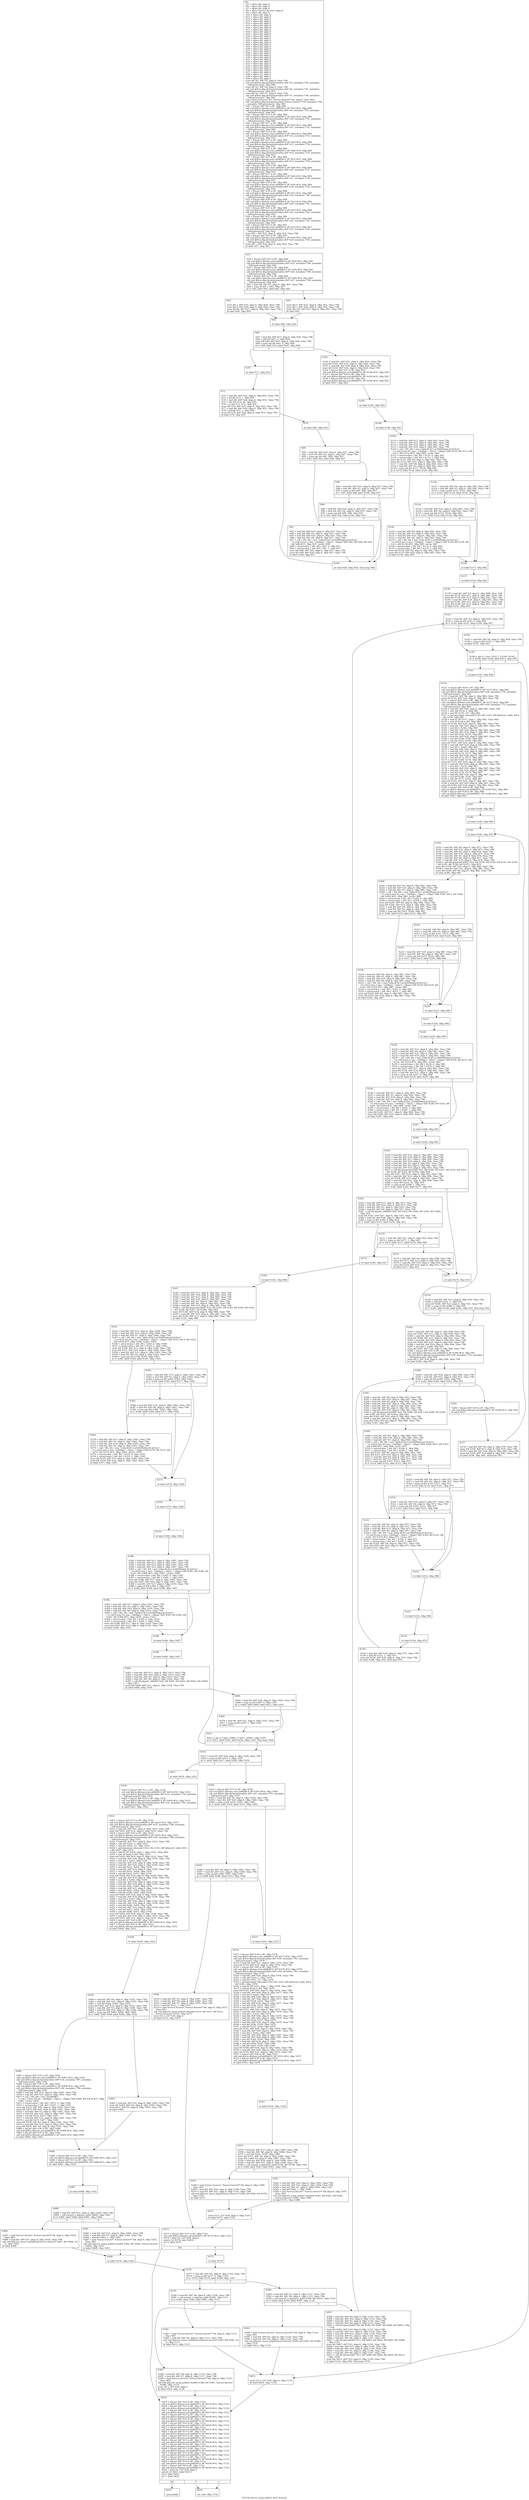 digraph "CFG for 'factor_using_pollard_rho2' function" {
	label="CFG for 'factor_using_pollard_rho2' function";

	Node0x170d7a0 [shape=record,label="{%4:\l  %5 = alloca i64, align 8\l  %6 = alloca i64, align 8\l  %7 = alloca i64, align 8\l  %8 = alloca %struct.factors*, align 8\l  %9 = alloca i64, align 8\l  %10 = alloca i64, align 8\l  %11 = alloca i64, align 8\l  %12 = alloca i64, align 8\l  %13 = alloca i64, align 8\l  %14 = alloca i64, align 8\l  %15 = alloca i64, align 8\l  %16 = alloca i64, align 8\l  %17 = alloca i64, align 8\l  %18 = alloca i64, align 8\l  %19 = alloca i64, align 8\l  %20 = alloca i64, align 8\l  %21 = alloca i64, align 8\l  %22 = alloca i64, align 8\l  %23 = alloca i64, align 8\l  %24 = alloca i64, align 8\l  %25 = alloca i64, align 8\l  %26 = alloca i64, align 8\l  %27 = alloca i64, align 8\l  %28 = alloca i64, align 8\l  %29 = alloca i64, align 8\l  %30 = alloca i64, align 8\l  %31 = alloca i64, align 8\l  %32 = alloca i64, align 8\l  %33 = alloca i64, align 8\l  %34 = alloca i64, align 8\l  %35 = alloca i64, align 8\l  %36 = alloca i64, align 8\l  %37 = alloca i64, align 8\l  %38 = alloca i32, align 4\l  %39 = alloca i64, align 8\l  %40 = alloca i64, align 8\l  store i64 %0, i64* %5, align 8, !tbaa !796\l  call void @llvm.dbg.declare(metadata i64* %5, metadata !746, metadata\l... !DIExpression()), !dbg !800\l  store i64 %1, i64* %6, align 8, !tbaa !796\l  call void @llvm.dbg.declare(metadata i64* %6, metadata !747, metadata\l... !DIExpression()), !dbg !801\l  store i64 %2, i64* %7, align 8, !tbaa !796\l  call void @llvm.dbg.declare(metadata i64* %7, metadata !748, metadata\l... !DIExpression()), !dbg !802\l  store %struct.factors* %3, %struct.factors** %8, align 8, !tbaa !803\l  call void @llvm.dbg.declare(metadata %struct.factors** %8, metadata !749,\l... metadata !DIExpression()), !dbg !805\l  %41 = bitcast i64* %9 to i8*, !dbg !806\l  call void @llvm.lifetime.start.p0i8(i64 8, i8* %41) #14, !dbg !806\l  call void @llvm.dbg.declare(metadata i64* %9, metadata !750, metadata\l... !DIExpression()), !dbg !807\l  %42 = bitcast i64* %10 to i8*, !dbg !806\l  call void @llvm.lifetime.start.p0i8(i64 8, i8* %42) #14, !dbg !806\l  call void @llvm.dbg.declare(metadata i64* %10, metadata !751, metadata\l... !DIExpression()), !dbg !808\l  %43 = bitcast i64* %11 to i8*, !dbg !806\l  call void @llvm.lifetime.start.p0i8(i64 8, i8* %43) #14, !dbg !806\l  call void @llvm.dbg.declare(metadata i64* %11, metadata !752, metadata\l... !DIExpression()), !dbg !809\l  %44 = bitcast i64* %12 to i8*, !dbg !806\l  call void @llvm.lifetime.start.p0i8(i64 8, i8* %44) #14, !dbg !806\l  call void @llvm.dbg.declare(metadata i64* %12, metadata !753, metadata\l... !DIExpression()), !dbg !810\l  %45 = bitcast i64* %13 to i8*, !dbg !806\l  call void @llvm.lifetime.start.p0i8(i64 8, i8* %45) #14, !dbg !806\l  call void @llvm.dbg.declare(metadata i64* %13, metadata !754, metadata\l... !DIExpression()), !dbg !811\l  %46 = bitcast i64* %14 to i8*, !dbg !806\l  call void @llvm.lifetime.start.p0i8(i64 8, i8* %46) #14, !dbg !806\l  call void @llvm.dbg.declare(metadata i64* %14, metadata !755, metadata\l... !DIExpression()), !dbg !812\l  %47 = bitcast i64* %15 to i8*, !dbg !806\l  call void @llvm.lifetime.start.p0i8(i64 8, i8* %47) #14, !dbg !806\l  call void @llvm.dbg.declare(metadata i64* %15, metadata !756, metadata\l... !DIExpression()), !dbg !813\l  %48 = bitcast i64* %16 to i8*, !dbg !806\l  call void @llvm.lifetime.start.p0i8(i64 8, i8* %48) #14, !dbg !806\l  call void @llvm.dbg.declare(metadata i64* %16, metadata !757, metadata\l... !DIExpression()), !dbg !814\l  %49 = bitcast i64* %17 to i8*, !dbg !806\l  call void @llvm.lifetime.start.p0i8(i64 8, i8* %49) #14, !dbg !806\l  call void @llvm.dbg.declare(metadata i64* %17, metadata !758, metadata\l... !DIExpression()), !dbg !815\l  %50 = bitcast i64* %18 to i8*, !dbg !806\l  call void @llvm.lifetime.start.p0i8(i64 8, i8* %50) #14, !dbg !806\l  call void @llvm.dbg.declare(metadata i64* %18, metadata !759, metadata\l... !DIExpression()), !dbg !816\l  %51 = bitcast i64* %19 to i8*, !dbg !806\l  call void @llvm.lifetime.start.p0i8(i64 8, i8* %51) #14, !dbg !806\l  call void @llvm.dbg.declare(metadata i64* %19, metadata !760, metadata\l... !DIExpression()), !dbg !817\l  %52 = bitcast i64* %20 to i8*, !dbg !806\l  call void @llvm.lifetime.start.p0i8(i64 8, i8* %52) #14, !dbg !806\l  call void @llvm.dbg.declare(metadata i64* %20, metadata !761, metadata\l... !DIExpression()), !dbg !818\l  %53 = bitcast i64* %21 to i8*, !dbg !806\l  call void @llvm.lifetime.start.p0i8(i64 8, i8* %53) #14, !dbg !806\l  call void @llvm.dbg.declare(metadata i64* %21, metadata !762, metadata\l... !DIExpression()), !dbg !819\l  %54 = bitcast i64* %22 to i8*, !dbg !806\l  call void @llvm.lifetime.start.p0i8(i64 8, i8* %54) #14, !dbg !806\l  call void @llvm.dbg.declare(metadata i64* %22, metadata !763, metadata\l... !DIExpression()), !dbg !820\l  %55 = bitcast i64* %23 to i8*, !dbg !821\l  call void @llvm.lifetime.start.p0i8(i64 8, i8* %55) #14, !dbg !821\l  call void @llvm.dbg.declare(metadata i64* %23, metadata !764, metadata\l... !DIExpression()), !dbg !822\l  store i64 1, i64* %23, align 8, !dbg !822, !tbaa !796\l  %56 = bitcast i64* %24 to i8*, !dbg !823\l  call void @llvm.lifetime.start.p0i8(i64 8, i8* %56) #14, !dbg !823\l  call void @llvm.dbg.declare(metadata i64* %24, metadata !765, metadata\l... !DIExpression()), !dbg !824\l  store i64 1, i64* %24, align 8, !dbg !824, !tbaa !796\l  br label %57, !dbg !825\l}"];
	Node0x170d7a0 -> Node0x16d6500;
	Node0x16d6500 [shape=record,label="{%57:\l\l  %58 = bitcast i64* %25 to i8*, !dbg !826\l  call void @llvm.lifetime.start.p0i8(i64 8, i8* %58) #14, !dbg !826\l  call void @llvm.dbg.declare(metadata i64* %25, metadata !766, metadata\l... !DIExpression()), !dbg !826\l  %59 = bitcast i64* %26 to i8*, !dbg !826\l  call void @llvm.lifetime.start.p0i8(i64 8, i8* %59) #14, !dbg !826\l  call void @llvm.dbg.declare(metadata i64* %26, metadata !768, metadata\l... !DIExpression()), !dbg !826\l  %60 = bitcast i64* %27 to i8*, !dbg !826\l  call void @llvm.lifetime.start.p0i8(i64 8, i8* %60) #14, !dbg !826\l  call void @llvm.dbg.declare(metadata i64* %27, metadata !769, metadata\l... !DIExpression()), !dbg !826\l  %61 = load i64, i64* %5, align 8, !dbg !827, !tbaa !796\l  %62 = icmp ult i64 1, %61, !dbg !827\l  br i1 %62, label %63, label %64, !dbg !826\l|{<s0>T|<s1>F}}"];
	Node0x16d6500:s0 -> Node0x16d6550;
	Node0x16d6500:s1 -> Node0x16d65a0;
	Node0x16d6550 [shape=record,label="{%63:\l\l  store i64 1, i64* %25, align 8, !dbg !829, !tbaa !796\l  store i64 0, i64* %26, align 8, !dbg !829, !tbaa !796\l  store i64 64, i64* %27, align 8, !dbg !829, !tbaa !796\l  br label %65, !dbg !829\l}"];
	Node0x16d6550 -> Node0x16d65f0;
	Node0x16d65a0 [shape=record,label="{%64:\l\l  store i64 0, i64* %25, align 8, !dbg !831, !tbaa !796\l  store i64 1, i64* %26, align 8, !dbg !831, !tbaa !796\l  store i64 128, i64* %27, align 8, !dbg !831, !tbaa !796\l  br label %65\l}"];
	Node0x16d65a0 -> Node0x16d65f0;
	Node0x16d65f0 [shape=record,label="{%65:\l\l  br label %66, !dbg !826\l}"];
	Node0x16d65f0 -> Node0x16d6640;
	Node0x16d6640 [shape=record,label="{%66:\l\l  %67 = load i64, i64* %27, align 8, !dbg !826, !tbaa !796\l  %68 = add i64 %67, -1, !dbg !826\l  store i64 %68, i64* %27, align 8, !dbg !826, !tbaa !796\l  %69 = icmp ugt i64 %67, 0, !dbg !826\l  br i1 %69, label %70, label %101, !dbg !826\l|{<s0>T|<s1>F}}"];
	Node0x16d6640:s0 -> Node0x16d6690;
	Node0x16d6640:s1 -> Node0x16d6910;
	Node0x16d6690 [shape=record,label="{%70:\l\l  br label %71, !dbg !833\l}"];
	Node0x16d6690 -> Node0x16d66e0;
	Node0x16d66e0 [shape=record,label="{%71:\l\l  %72 = load i64, i64* %25, align 8, !dbg !835, !tbaa !796\l  %73 = shl i64 %72, 1, !dbg !835\l  %74 = load i64, i64* %26, align 8, !dbg !835, !tbaa !796\l  %75 = lshr i64 %74, 63, !dbg !835\l  %76 = or i64 %73, %75, !dbg !835\l  store i64 %76, i64* %25, align 8, !dbg !835, !tbaa !796\l  %77 = load i64, i64* %26, align 8, !dbg !835, !tbaa !796\l  %78 = shl i64 %77, 1, !dbg !835\l  store i64 %78, i64* %26, align 8, !dbg !835, !tbaa !796\l  br label %79, !dbg !835\l}"];
	Node0x16d66e0 -> Node0x16d6730;
	Node0x16d6730 [shape=record,label="{%79:\l\l  br label %80, !dbg !835\l}"];
	Node0x16d6730 -> Node0x16d6780;
	Node0x16d6780 [shape=record,label="{%80:\l\l  %81 = load i64, i64* %25, align 8, !dbg !837, !tbaa !796\l  %82 = load i64, i64* %5, align 8, !dbg !837, !tbaa !796\l  %83 = icmp ugt i64 %81, %82, !dbg !837\l  br i1 %83, label %92, label %84, !dbg !837\l|{<s0>T|<s1>F}}"];
	Node0x16d6780:s0 -> Node0x16d6870;
	Node0x16d6780:s1 -> Node0x16d67d0;
	Node0x16d67d0 [shape=record,label="{%84:\l\l  %85 = load i64, i64* %25, align 8, !dbg !837, !tbaa !796\l  %86 = load i64, i64* %5, align 8, !dbg !837, !tbaa !796\l  %87 = icmp eq i64 %85, %86, !dbg !837\l  br i1 %87, label %88, label %100, !dbg !837\l|{<s0>T|<s1>F}}"];
	Node0x16d67d0:s0 -> Node0x16d6820;
	Node0x16d67d0:s1 -> Node0x16d68c0;
	Node0x16d6820 [shape=record,label="{%88:\l\l  %89 = load i64, i64* %26, align 8, !dbg !837, !tbaa !796\l  %90 = load i64, i64* %6, align 8, !dbg !837, !tbaa !796\l  %91 = icmp uge i64 %89, %90, !dbg !837\l  br i1 %91, label %92, label %100, !dbg !833\l|{<s0>T|<s1>F}}"];
	Node0x16d6820:s0 -> Node0x16d6870;
	Node0x16d6820:s1 -> Node0x16d68c0;
	Node0x16d6870 [shape=record,label="{%92:\l\l  %93 = load i64, i64* %25, align 8, !dbg !837, !tbaa !796\l  %94 = load i64, i64* %5, align 8, !dbg !837, !tbaa !796\l  %95 = load i64, i64* %26, align 8, !dbg !837, !tbaa !796\l  %96 = load i64, i64* %6, align 8, !dbg !837, !tbaa !796\l  %97 = call \{ i64, i64 \} asm \"subq $5,$\{1:q\}\\0A\\09sbbq $3,$\{0:q\}\",\l... \"=r,=&r,0,rme,1,rme,~\{dirflag\},~\{fpsr\},~\{flags\}\"(i64 %93, i64 %94, i64 %95,\l... i64 %96) #15, !dbg !837, !srcloc !839\l  %98 = extractvalue \{ i64, i64 \} %97, 0, !dbg !837\l  %99 = extractvalue \{ i64, i64 \} %97, 1, !dbg !837\l  store i64 %98, i64* %25, align 8, !dbg !837, !tbaa !796\l  store i64 %99, i64* %26, align 8, !dbg !837, !tbaa !796\l  br label %100, !dbg !837\l}"];
	Node0x16d6870 -> Node0x16d68c0;
	Node0x16d68c0 [shape=record,label="{%100:\l\l  br label %66, !dbg !826, !llvm.loop !840\l}"];
	Node0x16d68c0 -> Node0x16d6640;
	Node0x16d6910 [shape=record,label="{%101:\l\l  %102 = load i64, i64* %25, align 8, !dbg !826, !tbaa !796\l  store i64 %102, i64* %15, align 8, !dbg !826, !tbaa !796\l  %103 = load i64, i64* %26, align 8, !dbg !826, !tbaa !796\l  store i64 %103, i64* %16, align 8, !dbg !826, !tbaa !796\l  %104 = bitcast i64* %27 to i8*, !dbg !825\l  call void @llvm.lifetime.end.p0i8(i64 8, i8* %104) #14, !dbg !825\l  %105 = bitcast i64* %26 to i8*, !dbg !825\l  call void @llvm.lifetime.end.p0i8(i64 8, i8* %105) #14, !dbg !825\l  %106 = bitcast i64* %25 to i8*, !dbg !825\l  call void @llvm.lifetime.end.p0i8(i64 8, i8* %106) #14, !dbg !825\l  br label %107, !dbg !826\l}"];
	Node0x16d6910 -> Node0x16d6960;
	Node0x16d6960 [shape=record,label="{%107:\l\l  br label %108, !dbg !826\l}"];
	Node0x16d6960 -> Node0x16d69b0;
	Node0x16d69b0 [shape=record,label="{%108:\l\l  br label %109, !dbg !841\l}"];
	Node0x16d69b0 -> Node0x16d6a00;
	Node0x16d6a00 [shape=record,label="{%109:\l\l  %110 = load i64, i64* %15, align 8, !dbg !842, !tbaa !796\l  %111 = load i64, i64* %15, align 8, !dbg !842, !tbaa !796\l  %112 = load i64, i64* %16, align 8, !dbg !842, !tbaa !796\l  %113 = load i64, i64* %16, align 8, !dbg !842, !tbaa !796\l  %114 = call \{ i64, i64 \} asm \"addq $5,$\{1:q\}\\0A\\09adcq $3,$\{0:q\}\",\l... \"=r,=&r,0,rme,%1,rme,~\{dirflag\},~\{fpsr\},~\{flags\}\"(i64 %110, i64 %111, i64\l... %112, i64 %113) #15, !dbg !842, !srcloc !844\l  %115 = extractvalue \{ i64, i64 \} %114, 0, !dbg !842\l  %116 = extractvalue \{ i64, i64 \} %114, 1, !dbg !842\l  store i64 %115, i64* %9, align 8, !dbg !842, !tbaa !796\l  store i64 %116, i64* %10, align 8, !dbg !842, !tbaa !796\l  %117 = load i64, i64* %9, align 8, !dbg !845, !tbaa !796\l  %118 = load i64, i64* %5, align 8, !dbg !845, !tbaa !796\l  %119 = icmp ugt i64 %117, %118, !dbg !845\l  br i1 %119, label %128, label %120, !dbg !845\l|{<s0>T|<s1>F}}"];
	Node0x16d6a00:s0 -> Node0x16d6af0;
	Node0x16d6a00:s1 -> Node0x16d6a50;
	Node0x16d6a50 [shape=record,label="{%120:\l\l  %121 = load i64, i64* %9, align 8, !dbg !845, !tbaa !796\l  %122 = load i64, i64* %5, align 8, !dbg !845, !tbaa !796\l  %123 = icmp eq i64 %121, %122, !dbg !845\l  br i1 %123, label %124, label %136, !dbg !845\l|{<s0>T|<s1>F}}"];
	Node0x16d6a50:s0 -> Node0x16d6aa0;
	Node0x16d6a50:s1 -> Node0x16d6b40;
	Node0x16d6aa0 [shape=record,label="{%124:\l\l  %125 = load i64, i64* %10, align 8, !dbg !845, !tbaa !796\l  %126 = load i64, i64* %6, align 8, !dbg !845, !tbaa !796\l  %127 = icmp uge i64 %125, %126, !dbg !845\l  br i1 %127, label %128, label %136, !dbg !842\l|{<s0>T|<s1>F}}"];
	Node0x16d6aa0:s0 -> Node0x16d6af0;
	Node0x16d6aa0:s1 -> Node0x16d6b40;
	Node0x16d6af0 [shape=record,label="{%128:\l\l  %129 = load i64, i64* %9, align 8, !dbg !845, !tbaa !796\l  %130 = load i64, i64* %5, align 8, !dbg !845, !tbaa !796\l  %131 = load i64, i64* %10, align 8, !dbg !845, !tbaa !796\l  %132 = load i64, i64* %6, align 8, !dbg !845, !tbaa !796\l  %133 = call \{ i64, i64 \} asm \"subq $5,$\{1:q\}\\0A\\09sbbq $3,$\{0:q\}\",\l... \"=r,=&r,0,rme,1,rme,~\{dirflag\},~\{fpsr\},~\{flags\}\"(i64 %129, i64 %130, i64\l... %131, i64 %132) #15, !dbg !845, !srcloc !847\l  %134 = extractvalue \{ i64, i64 \} %133, 0, !dbg !845\l  %135 = extractvalue \{ i64, i64 \} %133, 1, !dbg !845\l  store i64 %134, i64* %9, align 8, !dbg !845, !tbaa !796\l  store i64 %135, i64* %10, align 8, !dbg !845, !tbaa !796\l  br label %136, !dbg !845\l}"];
	Node0x16d6af0 -> Node0x16d6b40;
	Node0x16d6b40 [shape=record,label="{%136:\l\l  br label %137, !dbg !842\l}"];
	Node0x16d6b40 -> Node0x16d6b90;
	Node0x16d6b90 [shape=record,label="{%137:\l\l  br label %138, !dbg !842\l}"];
	Node0x16d6b90 -> Node0x16d6be0;
	Node0x16d6be0 [shape=record,label="{%138:\l\l  %139 = load i64, i64* %9, align 8, !dbg !848, !tbaa !796\l  store i64 %139, i64* %11, align 8, !dbg !849, !tbaa !796\l  store i64 %139, i64* %13, align 8, !dbg !850, !tbaa !796\l  %140 = load i64, i64* %10, align 8, !dbg !851, !tbaa !796\l  store i64 %140, i64* %12, align 8, !dbg !852, !tbaa !796\l  store i64 %140, i64* %14, align 8, !dbg !853, !tbaa !796\l  br label %141, !dbg !854\l}"];
	Node0x16d6be0 -> Node0x16d6c30;
	Node0x16d6c30 [shape=record,label="{%141:\l\l  %142 = load i64, i64* %5, align 8, !dbg !855, !tbaa !796\l  %143 = icmp ne i64 %142, 0, !dbg !856\l  br i1 %143, label %147, label %144, !dbg !857\l|{<s0>T|<s1>F}}"];
	Node0x16d6c30:s0 -> Node0x16d6cd0;
	Node0x16d6c30:s1 -> Node0x16d6c80;
	Node0x16d6c80 [shape=record,label="{%144:\l\l  %145 = load i64, i64* %6, align 8, !dbg !858, !tbaa !796\l  %146 = icmp ne i64 %145, 1, !dbg !859\l  br label %147, !dbg !857\l}"];
	Node0x16d6c80 -> Node0x16d6cd0;
	Node0x16d6cd0 [shape=record,label="{%147:\l\l  %148 = phi i1 [ true, %141 ], [ %146, %144 ]\l  br i1 %148, label %149, label %613, !dbg !854\l|{<s0>T|<s1>F}}"];
	Node0x16d6cd0:s0 -> Node0x16d6d20;
	Node0x16d6cd0:s1 -> Node0x16d8850;
	Node0x16d6d20 [shape=record,label="{%149:\l\l  br label %150, !dbg !860\l}"];
	Node0x16d6d20 -> Node0x16d6d70;
	Node0x16d6d70 [shape=record,label="{%150:\l\l  %151 = bitcast i64* %28 to i8*, !dbg !861\l  call void @llvm.lifetime.start.p0i8(i64 8, i8* %151) #14, !dbg !861\l  call void @llvm.dbg.declare(metadata i64* %28, metadata !770, metadata\l... !DIExpression()), !dbg !861\l  %152 = load i64, i64* %6, align 8, !dbg !861, !tbaa !796\l  store i64 %152, i64* %28, align 8, !dbg !861, !tbaa !796\l  %153 = bitcast i64* %29 to i8*, !dbg !861\l  call void @llvm.lifetime.start.p0i8(i64 8, i8* %153) #14, !dbg !861\l  call void @llvm.dbg.declare(metadata i64* %29, metadata !773, metadata\l... !DIExpression()), !dbg !861\l  %154 = load i64, i64* %28, align 8, !dbg !861, !tbaa !796\l  %155 = udiv i64 %154, 2, !dbg !861\l  %156 = and i64 %155, 127, !dbg !861\l  %157 = getelementptr inbounds [128 x i8], [128 x i8]* @binvert_table, i64 0,\l... i64 %156, !dbg !861\l  %158 = load i8, i8* %157, align 1, !dbg !861, !tbaa !862\l  %159 = zext i8 %158 to i64, !dbg !861\l  store i64 %159, i64* %29, align 8, !dbg !861, !tbaa !796\l  %160 = load i64, i64* %29, align 8, !dbg !863, !tbaa !796\l  %161 = mul i64 2, %160, !dbg !863\l  %162 = load i64, i64* %29, align 8, !dbg !863, !tbaa !796\l  %163 = load i64, i64* %29, align 8, !dbg !863, !tbaa !796\l  %164 = mul i64 %162, %163, !dbg !863\l  %165 = load i64, i64* %28, align 8, !dbg !863, !tbaa !796\l  %166 = mul i64 %164, %165, !dbg !863\l  %167 = sub i64 %161, %166, !dbg !863\l  store i64 %167, i64* %29, align 8, !dbg !863, !tbaa !796\l  %168 = load i64, i64* %29, align 8, !dbg !865, !tbaa !796\l  %169 = mul i64 2, %168, !dbg !865\l  %170 = load i64, i64* %29, align 8, !dbg !865, !tbaa !796\l  %171 = load i64, i64* %29, align 8, !dbg !865, !tbaa !796\l  %172 = mul i64 %170, %171, !dbg !865\l  %173 = load i64, i64* %28, align 8, !dbg !865, !tbaa !796\l  %174 = mul i64 %172, %173, !dbg !865\l  %175 = sub i64 %169, %174, !dbg !865\l  store i64 %175, i64* %29, align 8, !dbg !865, !tbaa !796\l  %176 = load i64, i64* %29, align 8, !dbg !867, !tbaa !796\l  %177 = mul i64 2, %176, !dbg !867\l  %178 = load i64, i64* %29, align 8, !dbg !867, !tbaa !796\l  %179 = load i64, i64* %29, align 8, !dbg !867, !tbaa !796\l  %180 = mul i64 %178, %179, !dbg !867\l  %181 = load i64, i64* %28, align 8, !dbg !867, !tbaa !796\l  %182 = mul i64 %180, %181, !dbg !867\l  %183 = sub i64 %177, %182, !dbg !867\l  store i64 %183, i64* %29, align 8, !dbg !867, !tbaa !796\l  %184 = load i64, i64* %29, align 8, !dbg !861, !tbaa !796\l  store i64 %184, i64* %19, align 8, !dbg !861, !tbaa !796\l  %185 = bitcast i64* %29 to i8*, !dbg !860\l  call void @llvm.lifetime.end.p0i8(i64 8, i8* %185) #14, !dbg !860\l  %186 = bitcast i64* %28 to i8*, !dbg !860\l  call void @llvm.lifetime.end.p0i8(i64 8, i8* %186) #14, !dbg !860\l  br label %187, !dbg !861\l}"];
	Node0x16d6d70 -> Node0x16d6dc0;
	Node0x16d6dc0 [shape=record,label="{%187:\l\l  br label %188, !dbg !861\l}"];
	Node0x16d6dc0 -> Node0x16d6e10;
	Node0x16d6e10 [shape=record,label="{%188:\l\l  br label %189, !dbg !869\l}"];
	Node0x16d6e10 -> Node0x16d6e60;
	Node0x16d6e60 [shape=record,label="{%189:\l\l  br label %190, !dbg !870\l}"];
	Node0x16d6e60 -> Node0x16d6eb0;
	Node0x16d6eb0 [shape=record,label="{%190:\l\l  %191 = load i64, i64* %9, align 8, !dbg !871, !tbaa !796\l  %192 = load i64, i64* %10, align 8, !dbg !873, !tbaa !796\l  %193 = load i64, i64* %9, align 8, !dbg !874, !tbaa !796\l  %194 = load i64, i64* %10, align 8, !dbg !875, !tbaa !796\l  %195 = load i64, i64* %5, align 8, !dbg !876, !tbaa !796\l  %196 = load i64, i64* %6, align 8, !dbg !877, !tbaa !796\l  %197 = load i64, i64* %19, align 8, !dbg !878, !tbaa !796\l  %198 = call i64 @mulredc2(i64* %22, i64 %191, i64 %192, i64 %193, i64 %194,\l... i64 %195, i64 %196, i64 %197), !dbg !879\l  store i64 %198, i64* %10, align 8, !dbg !880, !tbaa !796\l  %199 = load i64, i64* %22, align 8, !dbg !881, !tbaa !796\l  store i64 %199, i64* %9, align 8, !dbg !882, !tbaa !796\l  br label %200, !dbg !883\l}"];
	Node0x16d6eb0 -> Node0x16d6f00;
	Node0x16d6f00 [shape=record,label="{%200:\l\l  %201 = load i64, i64* %9, align 8, !dbg !884, !tbaa !796\l  %202 = load i64, i64* %10, align 8, !dbg !884, !tbaa !796\l  %203 = load i64, i64* %7, align 8, !dbg !884, !tbaa !796\l  %204 = call \{ i64, i64 \} asm \"addq $5,$\{1:q\}\\0A\\09adcq $3,$\{0:q\}\",\l... \"=r,=&r,0,rme,%1,rme,~\{dirflag\},~\{fpsr\},~\{flags\}\"(i64 %201, i64 0, i64 %202,\l... i64 %203) #15, !dbg !884, !srcloc !886\l  %205 = extractvalue \{ i64, i64 \} %204, 0, !dbg !884\l  %206 = extractvalue \{ i64, i64 \} %204, 1, !dbg !884\l  store i64 %205, i64* %9, align 8, !dbg !884, !tbaa !796\l  store i64 %206, i64* %10, align 8, !dbg !884, !tbaa !796\l  %207 = load i64, i64* %9, align 8, !dbg !887, !tbaa !796\l  %208 = load i64, i64* %5, align 8, !dbg !887, !tbaa !796\l  %209 = icmp ugt i64 %207, %208, !dbg !887\l  br i1 %209, label %218, label %210, !dbg !887\l|{<s0>T|<s1>F}}"];
	Node0x16d6f00:s0 -> Node0x16d6ff0;
	Node0x16d6f00:s1 -> Node0x16d6f50;
	Node0x16d6f50 [shape=record,label="{%210:\l\l  %211 = load i64, i64* %9, align 8, !dbg !887, !tbaa !796\l  %212 = load i64, i64* %5, align 8, !dbg !887, !tbaa !796\l  %213 = icmp eq i64 %211, %212, !dbg !887\l  br i1 %213, label %214, label %226, !dbg !887\l|{<s0>T|<s1>F}}"];
	Node0x16d6f50:s0 -> Node0x16d6fa0;
	Node0x16d6f50:s1 -> Node0x16d7040;
	Node0x16d6fa0 [shape=record,label="{%214:\l\l  %215 = load i64, i64* %10, align 8, !dbg !887, !tbaa !796\l  %216 = load i64, i64* %6, align 8, !dbg !887, !tbaa !796\l  %217 = icmp uge i64 %215, %216, !dbg !887\l  br i1 %217, label %218, label %226, !dbg !884\l|{<s0>T|<s1>F}}"];
	Node0x16d6fa0:s0 -> Node0x16d6ff0;
	Node0x16d6fa0:s1 -> Node0x16d7040;
	Node0x16d6ff0 [shape=record,label="{%218:\l\l  %219 = load i64, i64* %9, align 8, !dbg !887, !tbaa !796\l  %220 = load i64, i64* %5, align 8, !dbg !887, !tbaa !796\l  %221 = load i64, i64* %10, align 8, !dbg !887, !tbaa !796\l  %222 = load i64, i64* %6, align 8, !dbg !887, !tbaa !796\l  %223 = call \{ i64, i64 \} asm \"subq $5,$\{1:q\}\\0A\\09sbbq $3,$\{0:q\}\",\l... \"=r,=&r,0,rme,1,rme,~\{dirflag\},~\{fpsr\},~\{flags\}\"(i64 %219, i64 %220, i64\l... %221, i64 %222) #15, !dbg !887, !srcloc !889\l  %224 = extractvalue \{ i64, i64 \} %223, 0, !dbg !887\l  %225 = extractvalue \{ i64, i64 \} %223, 1, !dbg !887\l  store i64 %224, i64* %9, align 8, !dbg !887, !tbaa !796\l  store i64 %225, i64* %10, align 8, !dbg !887, !tbaa !796\l  br label %226, !dbg !887\l}"];
	Node0x16d6ff0 -> Node0x16d7040;
	Node0x16d7040 [shape=record,label="{%226:\l\l  br label %227, !dbg !884\l}"];
	Node0x16d7040 -> Node0x16d7090;
	Node0x16d7090 [shape=record,label="{%227:\l\l  br label %228, !dbg !884\l}"];
	Node0x16d7090 -> Node0x16d70e0;
	Node0x16d70e0 [shape=record,label="{%228:\l\l  br label %229, !dbg !890\l}"];
	Node0x16d70e0 -> Node0x16d7130;
	Node0x16d7130 [shape=record,label="{%229:\l\l  %230 = load i64, i64* %11, align 8, !dbg !891, !tbaa !796\l  %231 = load i64, i64* %9, align 8, !dbg !891, !tbaa !796\l  %232 = load i64, i64* %12, align 8, !dbg !891, !tbaa !796\l  %233 = load i64, i64* %10, align 8, !dbg !891, !tbaa !796\l  %234 = call \{ i64, i64 \} asm \"subq $5,$\{1:q\}\\0A\\09sbbq $3,$\{0:q\}\",\l... \"=r,=&r,0,rme,1,rme,~\{dirflag\},~\{fpsr\},~\{flags\}\"(i64 %230, i64 %231, i64\l... %232, i64 %233) #15, !dbg !891, !srcloc !893\l  %235 = extractvalue \{ i64, i64 \} %234, 0, !dbg !891\l  %236 = extractvalue \{ i64, i64 \} %234, 1, !dbg !891\l  store i64 %235, i64* %17, align 8, !dbg !891, !tbaa !796\l  store i64 %236, i64* %18, align 8, !dbg !891, !tbaa !796\l  %237 = load i64, i64* %17, align 8, !dbg !894, !tbaa !796\l  %238 = icmp slt i64 %237, 0, !dbg !894\l  br i1 %238, label %239, label %247, !dbg !891\l|{<s0>T|<s1>F}}"];
	Node0x16d7130:s0 -> Node0x16d7180;
	Node0x16d7130:s1 -> Node0x16d71d0;
	Node0x16d7180 [shape=record,label="{%239:\l\l  %240 = load i64, i64* %17, align 8, !dbg !894, !tbaa !796\l  %241 = load i64, i64* %5, align 8, !dbg !894, !tbaa !796\l  %242 = load i64, i64* %18, align 8, !dbg !894, !tbaa !796\l  %243 = load i64, i64* %6, align 8, !dbg !894, !tbaa !796\l  %244 = call \{ i64, i64 \} asm \"addq $5,$\{1:q\}\\0A\\09adcq $3,$\{0:q\}\",\l... \"=r,=&r,0,rme,%1,rme,~\{dirflag\},~\{fpsr\},~\{flags\}\"(i64 %240, i64 %241, i64\l... %242, i64 %243) #15, !dbg !894, !srcloc !896\l  %245 = extractvalue \{ i64, i64 \} %244, 0, !dbg !894\l  %246 = extractvalue \{ i64, i64 \} %244, 1, !dbg !894\l  store i64 %245, i64* %17, align 8, !dbg !894, !tbaa !796\l  store i64 %246, i64* %18, align 8, !dbg !894, !tbaa !796\l  br label %247, !dbg !894\l}"];
	Node0x16d7180 -> Node0x16d71d0;
	Node0x16d71d0 [shape=record,label="{%247:\l\l  br label %248, !dbg !891\l}"];
	Node0x16d71d0 -> Node0x16d7220;
	Node0x16d7220 [shape=record,label="{%248:\l\l  br label %249, !dbg !891\l}"];
	Node0x16d7220 -> Node0x16d7270;
	Node0x16d7270 [shape=record,label="{%249:\l\l  %250 = load i64, i64* %15, align 8, !dbg !897, !tbaa !796\l  %251 = load i64, i64* %16, align 8, !dbg !898, !tbaa !796\l  %252 = load i64, i64* %17, align 8, !dbg !899, !tbaa !796\l  %253 = load i64, i64* %18, align 8, !dbg !900, !tbaa !796\l  %254 = load i64, i64* %5, align 8, !dbg !901, !tbaa !796\l  %255 = load i64, i64* %6, align 8, !dbg !902, !tbaa !796\l  %256 = load i64, i64* %19, align 8, !dbg !903, !tbaa !796\l  %257 = call i64 @mulredc2(i64* %22, i64 %250, i64 %251, i64 %252, i64 %253,\l... i64 %254, i64 %255, i64 %256), !dbg !904\l  store i64 %257, i64* %16, align 8, !dbg !905, !tbaa !796\l  %258 = load i64, i64* %22, align 8, !dbg !906, !tbaa !796\l  store i64 %258, i64* %15, align 8, !dbg !907, !tbaa !796\l  %259 = load i64, i64* %23, align 8, !dbg !908, !tbaa !796\l  %260 = urem i64 %259, 32, !dbg !910\l  %261 = icmp eq i64 %260, 1, !dbg !911\l  br i1 %261, label %262, label %277, !dbg !912\l|{<s0>T|<s1>F}}"];
	Node0x16d7270:s0 -> Node0x16d72c0;
	Node0x16d7270:s1 -> Node0x16d7400;
	Node0x16d72c0 [shape=record,label="{%262:\l\l  %263 = load i64, i64* %15, align 8, !dbg !913, !tbaa !796\l  %264 = load i64, i64* %16, align 8, !dbg !915, !tbaa !796\l  %265 = load i64, i64* %5, align 8, !dbg !916, !tbaa !796\l  %266 = load i64, i64* %6, align 8, !dbg !917, !tbaa !796\l  %267 = call i64 @gcd2_odd(i64* %20, i64 %263, i64 %264, i64 %265, i64 %266),\l... !dbg !918\l  store i64 %267, i64* %21, align 8, !dbg !919, !tbaa !796\l  %268 = load i64, i64* %20, align 8, !dbg !920, !tbaa !796\l  %269 = icmp ne i64 %268, 0, !dbg !922\l  br i1 %269, label %273, label %270, !dbg !923\l|{<s0>T|<s1>F}}"];
	Node0x16d72c0:s0 -> Node0x16d7360;
	Node0x16d72c0:s1 -> Node0x16d7310;
	Node0x16d7310 [shape=record,label="{%270:\l\l  %271 = load i64, i64* %21, align 8, !dbg !924, !tbaa !796\l  %272 = icmp ne i64 %271, 1, !dbg !925\l  br i1 %272, label %273, label %274, !dbg !926\l|{<s0>T|<s1>F}}"];
	Node0x16d7310:s0 -> Node0x16d7360;
	Node0x16d7310:s1 -> Node0x16d73b0;
	Node0x16d7360 [shape=record,label="{%273:\l\l  br label %340, !dbg !927\l}"];
	Node0x16d7360 -> Node0x16d78b0;
	Node0x16d73b0 [shape=record,label="{%274:\l\l  %275 = load i64, i64* %9, align 8, !dbg !928, !tbaa !796\l  store i64 %275, i64* %13, align 8, !dbg !929, !tbaa !796\l  %276 = load i64, i64* %10, align 8, !dbg !930, !tbaa !796\l  store i64 %276, i64* %14, align 8, !dbg !931, !tbaa !796\l  br label %277, !dbg !932\l}"];
	Node0x16d73b0 -> Node0x16d7400;
	Node0x16d7400 [shape=record,label="{%277:\l\l  br label %278, !dbg !933\l}"];
	Node0x16d7400 -> Node0x16d7450;
	Node0x16d7450 [shape=record,label="{%278:\l\l  %279 = load i64, i64* %23, align 8, !dbg !934, !tbaa !796\l  %280 = add i64 %279, -1, !dbg !934\l  store i64 %280, i64* %23, align 8, !dbg !934, !tbaa !796\l  %281 = icmp ne i64 %280, 0, !dbg !935\l  br i1 %281, label %190, label %282, !dbg !933, !llvm.loop !936\l|{<s0>T|<s1>F}}"];
	Node0x16d7450:s0 -> Node0x16d6eb0;
	Node0x16d7450:s1 -> Node0x16d74a0;
	Node0x16d74a0 [shape=record,label="{%282:\l\l  %283 = load i64, i64* %9, align 8, !dbg !938, !tbaa !796\l  store i64 %283, i64* %11, align 8, !dbg !939, !tbaa !796\l  %284 = load i64, i64* %10, align 8, !dbg !940, !tbaa !796\l  store i64 %284, i64* %12, align 8, !dbg !941, !tbaa !796\l  %285 = load i64, i64* %24, align 8, !dbg !942, !tbaa !796\l  store i64 %285, i64* %23, align 8, !dbg !943, !tbaa !796\l  %286 = load i64, i64* %24, align 8, !dbg !944, !tbaa !796\l  %287 = mul i64 2, %286, !dbg !945\l  store i64 %287, i64* %24, align 8, !dbg !946, !tbaa !796\l  %288 = bitcast i64* %30 to i8*, !dbg !947\l  call void @llvm.lifetime.start.p0i8(i64 8, i8* %288) #14, !dbg !947\l  call void @llvm.dbg.declare(metadata i64* %30, metadata !774, metadata\l... !DIExpression()), !dbg !948\l  store i64 0, i64* %30, align 8, !dbg !948, !tbaa !796\l  br label %289, !dbg !947\l}"];
	Node0x16d74a0 -> Node0x16d74f0;
	Node0x16d74f0 [shape=record,label="{%289:\l\l  %290 = load i64, i64* %30, align 8, !dbg !949, !tbaa !796\l  %291 = load i64, i64* %23, align 8, !dbg !951, !tbaa !796\l  %292 = icmp ult i64 %290, %291, !dbg !952\l  br i1 %292, label %295, label %293, !dbg !953\l|{<s0>T|<s1>F}}"];
	Node0x16d74f0:s0 -> Node0x16d7590;
	Node0x16d74f0:s1 -> Node0x16d7540;
	Node0x16d7540 [shape=record,label="{%293:\l\l  %294 = bitcast i64* %30 to i8*, !dbg !954\l  call void @llvm.lifetime.end.p0i8(i64 8, i8* %294) #14, !dbg !954\l  br label %337\l}"];
	Node0x16d7540 -> Node0x16d7860;
	Node0x16d7590 [shape=record,label="{%295:\l\l  %296 = load i64, i64* %9, align 8, !dbg !955, !tbaa !796\l  %297 = load i64, i64* %10, align 8, !dbg !957, !tbaa !796\l  %298 = load i64, i64* %9, align 8, !dbg !958, !tbaa !796\l  %299 = load i64, i64* %10, align 8, !dbg !959, !tbaa !796\l  %300 = load i64, i64* %5, align 8, !dbg !960, !tbaa !796\l  %301 = load i64, i64* %6, align 8, !dbg !961, !tbaa !796\l  %302 = load i64, i64* %19, align 8, !dbg !962, !tbaa !796\l  %303 = call i64 @mulredc2(i64* %22, i64 %296, i64 %297, i64 %298, i64 %299,\l... i64 %300, i64 %301, i64 %302), !dbg !963\l  store i64 %303, i64* %10, align 8, !dbg !964, !tbaa !796\l  %304 = load i64, i64* %22, align 8, !dbg !965, !tbaa !796\l  store i64 %304, i64* %9, align 8, !dbg !966, !tbaa !796\l  br label %305, !dbg !967\l}"];
	Node0x16d7590 -> Node0x16d75e0;
	Node0x16d75e0 [shape=record,label="{%305:\l\l  %306 = load i64, i64* %9, align 8, !dbg !968, !tbaa !796\l  %307 = load i64, i64* %10, align 8, !dbg !968, !tbaa !796\l  %308 = load i64, i64* %7, align 8, !dbg !968, !tbaa !796\l  %309 = call \{ i64, i64 \} asm \"addq $5,$\{1:q\}\\0A\\09adcq $3,$\{0:q\}\",\l... \"=r,=&r,0,rme,%1,rme,~\{dirflag\},~\{fpsr\},~\{flags\}\"(i64 %306, i64 0, i64 %307,\l... i64 %308) #15, !dbg !968, !srcloc !970\l  %310 = extractvalue \{ i64, i64 \} %309, 0, !dbg !968\l  %311 = extractvalue \{ i64, i64 \} %309, 1, !dbg !968\l  store i64 %310, i64* %9, align 8, !dbg !968, !tbaa !796\l  store i64 %311, i64* %10, align 8, !dbg !968, !tbaa !796\l  %312 = load i64, i64* %9, align 8, !dbg !971, !tbaa !796\l  %313 = load i64, i64* %5, align 8, !dbg !971, !tbaa !796\l  %314 = icmp ugt i64 %312, %313, !dbg !971\l  br i1 %314, label %323, label %315, !dbg !971\l|{<s0>T|<s1>F}}"];
	Node0x16d75e0:s0 -> Node0x16d76d0;
	Node0x16d75e0:s1 -> Node0x16d7630;
	Node0x16d7630 [shape=record,label="{%315:\l\l  %316 = load i64, i64* %9, align 8, !dbg !971, !tbaa !796\l  %317 = load i64, i64* %5, align 8, !dbg !971, !tbaa !796\l  %318 = icmp eq i64 %316, %317, !dbg !971\l  br i1 %318, label %319, label %331, !dbg !971\l|{<s0>T|<s1>F}}"];
	Node0x16d7630:s0 -> Node0x16d7680;
	Node0x16d7630:s1 -> Node0x16d7720;
	Node0x16d7680 [shape=record,label="{%319:\l\l  %320 = load i64, i64* %10, align 8, !dbg !971, !tbaa !796\l  %321 = load i64, i64* %6, align 8, !dbg !971, !tbaa !796\l  %322 = icmp uge i64 %320, %321, !dbg !971\l  br i1 %322, label %323, label %331, !dbg !968\l|{<s0>T|<s1>F}}"];
	Node0x16d7680:s0 -> Node0x16d76d0;
	Node0x16d7680:s1 -> Node0x16d7720;
	Node0x16d76d0 [shape=record,label="{%323:\l\l  %324 = load i64, i64* %9, align 8, !dbg !971, !tbaa !796\l  %325 = load i64, i64* %5, align 8, !dbg !971, !tbaa !796\l  %326 = load i64, i64* %10, align 8, !dbg !971, !tbaa !796\l  %327 = load i64, i64* %6, align 8, !dbg !971, !tbaa !796\l  %328 = call \{ i64, i64 \} asm \"subq $5,$\{1:q\}\\0A\\09sbbq $3,$\{0:q\}\",\l... \"=r,=&r,0,rme,1,rme,~\{dirflag\},~\{fpsr\},~\{flags\}\"(i64 %324, i64 %325, i64\l... %326, i64 %327) #15, !dbg !971, !srcloc !973\l  %329 = extractvalue \{ i64, i64 \} %328, 0, !dbg !971\l  %330 = extractvalue \{ i64, i64 \} %328, 1, !dbg !971\l  store i64 %329, i64* %9, align 8, !dbg !971, !tbaa !796\l  store i64 %330, i64* %10, align 8, !dbg !971, !tbaa !796\l  br label %331, !dbg !971\l}"];
	Node0x16d76d0 -> Node0x16d7720;
	Node0x16d7720 [shape=record,label="{%331:\l\l  br label %332, !dbg !968\l}"];
	Node0x16d7720 -> Node0x16d7770;
	Node0x16d7770 [shape=record,label="{%332:\l\l  br label %333, !dbg !968\l}"];
	Node0x16d7770 -> Node0x16d77c0;
	Node0x16d77c0 [shape=record,label="{%333:\l\l  br label %334, !dbg !974\l}"];
	Node0x16d77c0 -> Node0x16d7810;
	Node0x16d7810 [shape=record,label="{%334:\l\l  %335 = load i64, i64* %30, align 8, !dbg !975, !tbaa !796\l  %336 = add i64 %335, 1, !dbg !975\l  store i64 %336, i64* %30, align 8, !dbg !975, !tbaa !796\l  br label %289, !dbg !954, !llvm.loop !976\l}"];
	Node0x16d7810 -> Node0x16d74f0;
	Node0x16d7860 [shape=record,label="{%337:\l\l  %338 = load i64, i64* %9, align 8, !dbg !978, !tbaa !796\l  store i64 %338, i64* %13, align 8, !dbg !979, !tbaa !796\l  %339 = load i64, i64* %10, align 8, !dbg !980, !tbaa !796\l  store i64 %339, i64* %14, align 8, !dbg !981, !tbaa !796\l  br label %189, !dbg !982, !llvm.loop !983\l}"];
	Node0x16d7860 -> Node0x16d6e60;
	Node0x16d78b0 [shape=record,label="{%340:\l\l  br label %341, !dbg !986\l}"];
	Node0x16d78b0 -> Node0x16d7900;
	Node0x16d7900 [shape=record,label="{%341:\l\l  %342 = load i64, i64* %13, align 8, !dbg !987, !tbaa !796\l  %343 = load i64, i64* %14, align 8, !dbg !989, !tbaa !796\l  %344 = load i64, i64* %13, align 8, !dbg !990, !tbaa !796\l  %345 = load i64, i64* %14, align 8, !dbg !991, !tbaa !796\l  %346 = load i64, i64* %5, align 8, !dbg !992, !tbaa !796\l  %347 = load i64, i64* %6, align 8, !dbg !993, !tbaa !796\l  %348 = load i64, i64* %19, align 8, !dbg !994, !tbaa !796\l  %349 = call i64 @mulredc2(i64* %22, i64 %342, i64 %343, i64 %344, i64 %345,\l... i64 %346, i64 %347, i64 %348), !dbg !995\l  store i64 %349, i64* %14, align 8, !dbg !996, !tbaa !796\l  %350 = load i64, i64* %22, align 8, !dbg !997, !tbaa !796\l  store i64 %350, i64* %13, align 8, !dbg !998, !tbaa !796\l  br label %351, !dbg !999\l}"];
	Node0x16d7900 -> Node0x16d7950;
	Node0x16d7950 [shape=record,label="{%351:\l\l  %352 = load i64, i64* %13, align 8, !dbg !1000, !tbaa !796\l  %353 = load i64, i64* %14, align 8, !dbg !1000, !tbaa !796\l  %354 = load i64, i64* %7, align 8, !dbg !1000, !tbaa !796\l  %355 = call \{ i64, i64 \} asm \"addq $5,$\{1:q\}\\0A\\09adcq $3,$\{0:q\}\",\l... \"=r,=&r,0,rme,%1,rme,~\{dirflag\},~\{fpsr\},~\{flags\}\"(i64 %352, i64 0, i64 %353,\l... i64 %354) #15, !dbg !1000, !srcloc !1002\l  %356 = extractvalue \{ i64, i64 \} %355, 0, !dbg !1000\l  %357 = extractvalue \{ i64, i64 \} %355, 1, !dbg !1000\l  store i64 %356, i64* %13, align 8, !dbg !1000, !tbaa !796\l  store i64 %357, i64* %14, align 8, !dbg !1000, !tbaa !796\l  %358 = load i64, i64* %13, align 8, !dbg !1003, !tbaa !796\l  %359 = load i64, i64* %5, align 8, !dbg !1003, !tbaa !796\l  %360 = icmp ugt i64 %358, %359, !dbg !1003\l  br i1 %360, label %369, label %361, !dbg !1003\l|{<s0>T|<s1>F}}"];
	Node0x16d7950:s0 -> Node0x16d7a40;
	Node0x16d7950:s1 -> Node0x16d79a0;
	Node0x16d79a0 [shape=record,label="{%361:\l\l  %362 = load i64, i64* %13, align 8, !dbg !1003, !tbaa !796\l  %363 = load i64, i64* %5, align 8, !dbg !1003, !tbaa !796\l  %364 = icmp eq i64 %362, %363, !dbg !1003\l  br i1 %364, label %365, label %377, !dbg !1003\l|{<s0>T|<s1>F}}"];
	Node0x16d79a0:s0 -> Node0x16d79f0;
	Node0x16d79a0:s1 -> Node0x16d7a90;
	Node0x16d79f0 [shape=record,label="{%365:\l\l  %366 = load i64, i64* %14, align 8, !dbg !1003, !tbaa !796\l  %367 = load i64, i64* %6, align 8, !dbg !1003, !tbaa !796\l  %368 = icmp uge i64 %366, %367, !dbg !1003\l  br i1 %368, label %369, label %377, !dbg !1000\l|{<s0>T|<s1>F}}"];
	Node0x16d79f0:s0 -> Node0x16d7a40;
	Node0x16d79f0:s1 -> Node0x16d7a90;
	Node0x16d7a40 [shape=record,label="{%369:\l\l  %370 = load i64, i64* %13, align 8, !dbg !1003, !tbaa !796\l  %371 = load i64, i64* %5, align 8, !dbg !1003, !tbaa !796\l  %372 = load i64, i64* %14, align 8, !dbg !1003, !tbaa !796\l  %373 = load i64, i64* %6, align 8, !dbg !1003, !tbaa !796\l  %374 = call \{ i64, i64 \} asm \"subq $5,$\{1:q\}\\0A\\09sbbq $3,$\{0:q\}\",\l... \"=r,=&r,0,rme,1,rme,~\{dirflag\},~\{fpsr\},~\{flags\}\"(i64 %370, i64 %371, i64\l... %372, i64 %373) #15, !dbg !1003, !srcloc !1005\l  %375 = extractvalue \{ i64, i64 \} %374, 0, !dbg !1003\l  %376 = extractvalue \{ i64, i64 \} %374, 1, !dbg !1003\l  store i64 %375, i64* %13, align 8, !dbg !1003, !tbaa !796\l  store i64 %376, i64* %14, align 8, !dbg !1003, !tbaa !796\l  br label %377, !dbg !1003\l}"];
	Node0x16d7a40 -> Node0x16d7a90;
	Node0x16d7a90 [shape=record,label="{%377:\l\l  br label %378, !dbg !1000\l}"];
	Node0x16d7a90 -> Node0x16d7ae0;
	Node0x16d7ae0 [shape=record,label="{%378:\l\l  br label %379, !dbg !1000\l}"];
	Node0x16d7ae0 -> Node0x16d7b30;
	Node0x16d7b30 [shape=record,label="{%379:\l\l  br label %380, !dbg !1006\l}"];
	Node0x16d7b30 -> Node0x16d7b80;
	Node0x16d7b80 [shape=record,label="{%380:\l\l  %381 = load i64, i64* %11, align 8, !dbg !1007, !tbaa !796\l  %382 = load i64, i64* %13, align 8, !dbg !1007, !tbaa !796\l  %383 = load i64, i64* %12, align 8, !dbg !1007, !tbaa !796\l  %384 = load i64, i64* %14, align 8, !dbg !1007, !tbaa !796\l  %385 = call \{ i64, i64 \} asm \"subq $5,$\{1:q\}\\0A\\09sbbq $3,$\{0:q\}\",\l... \"=r,=&r,0,rme,1,rme,~\{dirflag\},~\{fpsr\},~\{flags\}\"(i64 %381, i64 %382, i64\l... %383, i64 %384) #15, !dbg !1007, !srcloc !1009\l  %386 = extractvalue \{ i64, i64 \} %385, 0, !dbg !1007\l  %387 = extractvalue \{ i64, i64 \} %385, 1, !dbg !1007\l  store i64 %386, i64* %17, align 8, !dbg !1007, !tbaa !796\l  store i64 %387, i64* %18, align 8, !dbg !1007, !tbaa !796\l  %388 = load i64, i64* %17, align 8, !dbg !1010, !tbaa !796\l  %389 = icmp slt i64 %388, 0, !dbg !1010\l  br i1 %389, label %390, label %398, !dbg !1007\l|{<s0>T|<s1>F}}"];
	Node0x16d7b80:s0 -> Node0x16d7bd0;
	Node0x16d7b80:s1 -> Node0x16d7c20;
	Node0x16d7bd0 [shape=record,label="{%390:\l\l  %391 = load i64, i64* %17, align 8, !dbg !1010, !tbaa !796\l  %392 = load i64, i64* %5, align 8, !dbg !1010, !tbaa !796\l  %393 = load i64, i64* %18, align 8, !dbg !1010, !tbaa !796\l  %394 = load i64, i64* %6, align 8, !dbg !1010, !tbaa !796\l  %395 = call \{ i64, i64 \} asm \"addq $5,$\{1:q\}\\0A\\09adcq $3,$\{0:q\}\",\l... \"=r,=&r,0,rme,%1,rme,~\{dirflag\},~\{fpsr\},~\{flags\}\"(i64 %391, i64 %392, i64\l... %393, i64 %394) #15, !dbg !1010, !srcloc !1012\l  %396 = extractvalue \{ i64, i64 \} %395, 0, !dbg !1010\l  %397 = extractvalue \{ i64, i64 \} %395, 1, !dbg !1010\l  store i64 %396, i64* %17, align 8, !dbg !1010, !tbaa !796\l  store i64 %397, i64* %18, align 8, !dbg !1010, !tbaa !796\l  br label %398, !dbg !1010\l}"];
	Node0x16d7bd0 -> Node0x16d7c20;
	Node0x16d7c20 [shape=record,label="{%398:\l\l  br label %399, !dbg !1007\l}"];
	Node0x16d7c20 -> Node0x16d7c70;
	Node0x16d7c70 [shape=record,label="{%399:\l\l  br label %400, !dbg !1007\l}"];
	Node0x16d7c70 -> Node0x16d7cc0;
	Node0x16d7cc0 [shape=record,label="{%400:\l\l  %401 = load i64, i64* %17, align 8, !dbg !1013, !tbaa !796\l  %402 = load i64, i64* %18, align 8, !dbg !1014, !tbaa !796\l  %403 = load i64, i64* %5, align 8, !dbg !1015, !tbaa !796\l  %404 = load i64, i64* %6, align 8, !dbg !1016, !tbaa !796\l  %405 = call i64 @gcd2_odd(i64* %20, i64 %401, i64 %402, i64 %403, i64 %404),\l... !dbg !1017\l  store i64 %405, i64* %21, align 8, !dbg !1018, !tbaa !796\l  br label %406, !dbg !1019\l}"];
	Node0x16d7cc0 -> Node0x16d7d10;
	Node0x16d7d10 [shape=record,label="{%406:\l\l  %407 = load i64, i64* %20, align 8, !dbg !1020, !tbaa !796\l  %408 = icmp eq i64 %407, 0, !dbg !1021\l  br i1 %408, label %409, label %412, !dbg !1022\l|{<s0>T|<s1>F}}"];
	Node0x16d7d10:s0 -> Node0x16d7d60;
	Node0x16d7d10:s1 -> Node0x16d7db0;
	Node0x16d7d60 [shape=record,label="{%409:\l\l  %410 = load i64, i64* %21, align 8, !dbg !1023, !tbaa !796\l  %411 = icmp eq i64 %410, 1, !dbg !1024\l  br label %412\l}"];
	Node0x16d7d60 -> Node0x16d7db0;
	Node0x16d7db0 [shape=record,label="{%412:\l\l  %413 = phi i1 [ false, %406 ], [ %411, %409 ], !dbg !1025\l  br i1 %413, label %341, label %414, !dbg !1019, !llvm.loop !1026\l|{<s0>T|<s1>F}}"];
	Node0x16d7db0:s0 -> Node0x16d7900;
	Node0x16d7db0:s1 -> Node0x16d7e00;
	Node0x16d7e00 [shape=record,label="{%414:\l\l  %415 = load i64, i64* %20, align 8, !dbg !1028, !tbaa !796\l  %416 = icmp eq i64 %415, 0, !dbg !1029\l  br i1 %416, label %417, label %500, !dbg !1030\l|{<s0>T|<s1>F}}"];
	Node0x16d7e00:s0 -> Node0x16d7e50;
	Node0x16d7e00:s1 -> Node0x16d8260;
	Node0x16d7e50 [shape=record,label="{%417:\l\l  br label %418, !dbg !1031\l}"];
	Node0x16d7e50 -> Node0x16d7ea0;
	Node0x16d7ea0 [shape=record,label="{%418:\l\l  %419 = bitcast i64* %31 to i8*, !dbg !1032\l  call void @llvm.lifetime.start.p0i8(i64 8, i8* %419) #14, !dbg !1032\l  call void @llvm.dbg.declare(metadata i64* %31, metadata !779, metadata\l... !DIExpression()), !dbg !1032\l  %420 = bitcast i64* %32 to i8*, !dbg !1032\l  call void @llvm.lifetime.start.p0i8(i64 8, i8* %420) #14, !dbg !1032\l  call void @llvm.dbg.declare(metadata i64* %32, metadata !783, metadata\l... !DIExpression()), !dbg !1032\l  br label %421, !dbg !1032\l}"];
	Node0x16d7ea0 -> Node0x16d7ef0;
	Node0x16d7ef0 [shape=record,label="{%421:\l\l  %422 = bitcast i64* %33 to i8*, !dbg !1033\l  call void @llvm.lifetime.start.p0i8(i64 8, i8* %422) #14, !dbg !1033\l  call void @llvm.dbg.declare(metadata i64* %33, metadata !784, metadata\l... !DIExpression()), !dbg !1033\l  %423 = load i64, i64* %21, align 8, !dbg !1033, !tbaa !796\l  store i64 %423, i64* %33, align 8, !dbg !1033, !tbaa !796\l  %424 = bitcast i64* %34 to i8*, !dbg !1033\l  call void @llvm.lifetime.start.p0i8(i64 8, i8* %424) #14, !dbg !1033\l  call void @llvm.dbg.declare(metadata i64* %34, metadata !786, metadata\l... !DIExpression()), !dbg !1033\l  %425 = load i64, i64* %33, align 8, !dbg !1033, !tbaa !796\l  %426 = udiv i64 %425, 2, !dbg !1033\l  %427 = and i64 %426, 127, !dbg !1033\l  %428 = getelementptr inbounds [128 x i8], [128 x i8]* @binvert_table, i64 0,\l... i64 %427, !dbg !1033\l  %429 = load i8, i8* %428, align 1, !dbg !1033, !tbaa !862\l  %430 = zext i8 %429 to i64, !dbg !1033\l  store i64 %430, i64* %34, align 8, !dbg !1033, !tbaa !796\l  %431 = load i64, i64* %34, align 8, !dbg !1034, !tbaa !796\l  %432 = mul i64 2, %431, !dbg !1034\l  %433 = load i64, i64* %34, align 8, !dbg !1034, !tbaa !796\l  %434 = load i64, i64* %34, align 8, !dbg !1034, !tbaa !796\l  %435 = mul i64 %433, %434, !dbg !1034\l  %436 = load i64, i64* %33, align 8, !dbg !1034, !tbaa !796\l  %437 = mul i64 %435, %436, !dbg !1034\l  %438 = sub i64 %432, %437, !dbg !1034\l  store i64 %438, i64* %34, align 8, !dbg !1034, !tbaa !796\l  %439 = load i64, i64* %34, align 8, !dbg !1036, !tbaa !796\l  %440 = mul i64 2, %439, !dbg !1036\l  %441 = load i64, i64* %34, align 8, !dbg !1036, !tbaa !796\l  %442 = load i64, i64* %34, align 8, !dbg !1036, !tbaa !796\l  %443 = mul i64 %441, %442, !dbg !1036\l  %444 = load i64, i64* %33, align 8, !dbg !1036, !tbaa !796\l  %445 = mul i64 %443, %444, !dbg !1036\l  %446 = sub i64 %440, %445, !dbg !1036\l  store i64 %446, i64* %34, align 8, !dbg !1036, !tbaa !796\l  %447 = load i64, i64* %34, align 8, !dbg !1038, !tbaa !796\l  %448 = mul i64 2, %447, !dbg !1038\l  %449 = load i64, i64* %34, align 8, !dbg !1038, !tbaa !796\l  %450 = load i64, i64* %34, align 8, !dbg !1038, !tbaa !796\l  %451 = mul i64 %449, %450, !dbg !1038\l  %452 = load i64, i64* %33, align 8, !dbg !1038, !tbaa !796\l  %453 = mul i64 %451, %452, !dbg !1038\l  %454 = sub i64 %448, %453, !dbg !1038\l  store i64 %454, i64* %34, align 8, !dbg !1038, !tbaa !796\l  %455 = load i64, i64* %34, align 8, !dbg !1033, !tbaa !796\l  store i64 %455, i64* %31, align 8, !dbg !1033, !tbaa !796\l  %456 = bitcast i64* %34 to i8*, !dbg !1032\l  call void @llvm.lifetime.end.p0i8(i64 8, i8* %456) #14, !dbg !1032\l  %457 = bitcast i64* %33 to i8*, !dbg !1032\l  call void @llvm.lifetime.end.p0i8(i64 8, i8* %457) #14, !dbg !1032\l  br label %458, !dbg !1033\l}"];
	Node0x16d7ef0 -> Node0x16d7f40;
	Node0x16d7f40 [shape=record,label="{%458:\l\l  br label %459, !dbg !1033\l}"];
	Node0x16d7f40 -> Node0x16d7f90;
	Node0x16d7f90 [shape=record,label="{%459:\l\l  %460 = load i64, i64* %6, align 8, !dbg !1032, !tbaa !796\l  %461 = load i64, i64* %31, align 8, !dbg !1032, !tbaa !796\l  %462 = mul i64 %460, %461, !dbg !1032\l  store i64 %462, i64* %32, align 8, !dbg !1032, !tbaa !796\l  %463 = load i64, i64* %5, align 8, !dbg !1040, !tbaa !796\l  %464 = load i64, i64* %21, align 8, !dbg !1040, !tbaa !796\l  %465 = icmp uge i64 %463, %464, !dbg !1040\l  br i1 %465, label %466, label %482, !dbg !1032\l|{<s0>T|<s1>F}}"];
	Node0x16d7f90:s0 -> Node0x16d7fe0;
	Node0x16d7f90:s1 -> Node0x16d8030;
	Node0x16d7fe0 [shape=record,label="{%466:\l\l  %467 = bitcast i64* %35 to i8*, !dbg !1041\l  call void @llvm.lifetime.start.p0i8(i64 8, i8* %467) #14, !dbg !1041\l  call void @llvm.dbg.declare(metadata i64* %35, metadata !787, metadata\l... !DIExpression()), !dbg !1041\l  %468 = bitcast i64* %36 to i8*, !dbg !1041\l  call void @llvm.lifetime.start.p0i8(i64 8, i8* %468) #14, !dbg !1041\l  call void @llvm.dbg.declare(metadata i64* %36, metadata !790, metadata\l... !DIExpression()), !dbg !1041\l  %469 = load i64, i64* %32, align 8, !dbg !1041, !tbaa !796\l  %470 = load i64, i64* %21, align 8, !dbg !1041, !tbaa !796\l  %471 = call \{ i64, i64 \} asm \"mulq\\09$3\",\l... \"=\{ax\},=\{dx\},%0,rm,~\{dirflag\},~\{fpsr\},~\{flags\}\"(i64 %469, i64 %470) #15, !dbg\l... !1041, !srcloc !1042\l  %472 = extractvalue \{ i64, i64 \} %471, 0, !dbg !1041\l  %473 = extractvalue \{ i64, i64 \} %471, 1, !dbg !1041\l  store i64 %472, i64* %36, align 8, !dbg !1041, !tbaa !796\l  store i64 %473, i64* %35, align 8, !dbg !1041, !tbaa !796\l  %474 = load i64, i64* %5, align 8, !dbg !1041, !tbaa !796\l  %475 = load i64, i64* %35, align 8, !dbg !1041, !tbaa !796\l  %476 = sub i64 %474, %475, !dbg !1041\l  %477 = load i64, i64* %31, align 8, !dbg !1041, !tbaa !796\l  %478 = mul i64 %476, %477, !dbg !1041\l  store i64 %478, i64* %5, align 8, !dbg !1041, !tbaa !796\l  %479 = load i64, i64* %32, align 8, !dbg !1041, !tbaa !796\l  store i64 %479, i64* %6, align 8, !dbg !1041, !tbaa !796\l  %480 = bitcast i64* %36 to i8*, !dbg !1040\l  call void @llvm.lifetime.end.p0i8(i64 8, i8* %480) #14, !dbg !1040\l  %481 = bitcast i64* %35 to i8*, !dbg !1040\l  call void @llvm.lifetime.end.p0i8(i64 8, i8* %481) #14, !dbg !1040\l  br label %484, !dbg !1041\l}"];
	Node0x16d7fe0 -> Node0x16d8080;
	Node0x16d8030 [shape=record,label="{%482:\l\l  %483 = load i64, i64* %32, align 8, !dbg !1043, !tbaa !796\l  store i64 %483, i64* %6, align 8, !dbg !1043, !tbaa !796\l  store i64 0, i64* %5, align 8, !dbg !1043, !tbaa !796\l  br label %484\l}"];
	Node0x16d8030 -> Node0x16d8080;
	Node0x16d8080 [shape=record,label="{%484:\l\l  %485 = bitcast i64* %32 to i8*, !dbg !1031\l  call void @llvm.lifetime.end.p0i8(i64 8, i8* %485) #14, !dbg !1031\l  %486 = bitcast i64* %31 to i8*, !dbg !1031\l  call void @llvm.lifetime.end.p0i8(i64 8, i8* %486) #14, !dbg !1031\l  br label %487, !dbg !1032\l}"];
	Node0x16d8080 -> Node0x16d80d0;
	Node0x16d80d0 [shape=record,label="{%487:\l\l  br label %488, !dbg !1032\l}"];
	Node0x16d80d0 -> Node0x16d8120;
	Node0x16d8120 [shape=record,label="{%488:\l\l  %489 = load i64, i64* %21, align 8, !dbg !1045, !tbaa !796\l  %490 = call zeroext i1 @prime_p(i64 %489), !dbg !1047\l  br i1 %490, label %496, label %491, !dbg !1048\l|{<s0>T|<s1>F}}"];
	Node0x16d8120:s0 -> Node0x16d81c0;
	Node0x16d8120:s1 -> Node0x16d8170;
	Node0x16d8170 [shape=record,label="{%491:\l\l  %492 = load i64, i64* %21, align 8, !dbg !1049, !tbaa !796\l  %493 = load i64, i64* %7, align 8, !dbg !1050, !tbaa !796\l  %494 = add i64 %493, 1, !dbg !1051\l  %495 = load %struct.factors*, %struct.factors** %8, align 8, !dbg !1052,\l... !tbaa !803\l  call void @factor_using_pollard_rho(i64 %492, i64 %494, %struct.factors*\l... %495), !dbg !1053\l  br label %499, !dbg !1053\l}"];
	Node0x16d8170 -> Node0x16d8210;
	Node0x16d81c0 [shape=record,label="{%496:\l\l  %497 = load %struct.factors*, %struct.factors** %8, align 8, !dbg !1054,\l... !tbaa !803\l  %498 = load i64, i64* %21, align 8, !dbg !1054, !tbaa !796\l  call void @factor_insert_multiplicity(%struct.factors* %497, i64 %498, i32\l... 1), !dbg !1054\l  br label %499\l}"];
	Node0x16d81c0 -> Node0x16d8210;
	Node0x16d8210 [shape=record,label="{%499:\l\l  br label %576, !dbg !1055\l}"];
	Node0x16d8210 -> Node0x16d8620;
	Node0x16d8260 [shape=record,label="{%500:\l\l  %501 = bitcast i64* %37 to i8*, !dbg !1056\l  call void @llvm.lifetime.start.p0i8(i64 8, i8* %501) #14, !dbg !1056\l  call void @llvm.dbg.declare(metadata i64* %37, metadata !791, metadata\l... !DIExpression()), !dbg !1057\l  %502 = load i64, i64* %5, align 8, !dbg !1058, !tbaa !796\l  %503 = load i64, i64* %20, align 8, !dbg !1060, !tbaa !796\l  %504 = icmp eq i64 %502, %503, !dbg !1061\l  br i1 %504, label %505, label %515, !dbg !1062\l|{<s0>T|<s1>F}}"];
	Node0x16d8260:s0 -> Node0x16d82b0;
	Node0x16d8260:s1 -> Node0x16d8350;
	Node0x16d82b0 [shape=record,label="{%505:\l\l  %506 = load i64, i64* %6, align 8, !dbg !1063, !tbaa !796\l  %507 = load i64, i64* %21, align 8, !dbg !1064, !tbaa !796\l  %508 = icmp eq i64 %506, %507, !dbg !1065\l  br i1 %508, label %509, label %515, !dbg !1066\l|{<s0>T|<s1>F}}"];
	Node0x16d82b0:s0 -> Node0x16d8300;
	Node0x16d82b0:s1 -> Node0x16d8350;
	Node0x16d8300 [shape=record,label="{%509:\l\l  %510 = load i64, i64* %5, align 8, !dbg !1067, !tbaa !796\l  %511 = load i64, i64* %6, align 8, !dbg !1069, !tbaa !796\l  %512 = load i64, i64* %7, align 8, !dbg !1070, !tbaa !796\l  %513 = add i64 %512, 1, !dbg !1071\l  %514 = load %struct.factors*, %struct.factors** %8, align 8, !dbg !1072,\l... !tbaa !803\l  call void @factor_using_pollard_rho2(i64 %510, i64 %511, i64 %513,\l... %struct.factors* %514), !dbg !1073\l  store i32 1, i32* %38, align 4\l  br label %572, !dbg !1074\l}"];
	Node0x16d8300 -> Node0x16d8580;
	Node0x16d8350 [shape=record,label="{%515:\l\l  br label %516, !dbg !1075\l}"];
	Node0x16d8350 -> Node0x16d83a0;
	Node0x16d83a0 [shape=record,label="{%516:\l\l  %517 = bitcast i64* %39 to i8*, !dbg !1076\l  call void @llvm.lifetime.start.p0i8(i64 8, i8* %517) #14, !dbg !1076\l  call void @llvm.dbg.declare(metadata i64* %39, metadata !793, metadata\l... !DIExpression()), !dbg !1076\l  %518 = load i64, i64* %21, align 8, !dbg !1076, !tbaa !796\l  store i64 %518, i64* %39, align 8, !dbg !1076, !tbaa !796\l  %519 = bitcast i64* %40 to i8*, !dbg !1076\l  call void @llvm.lifetime.start.p0i8(i64 8, i8* %519) #14, !dbg !1076\l  call void @llvm.dbg.declare(metadata i64* %40, metadata !795, metadata\l... !DIExpression()), !dbg !1076\l  %520 = load i64, i64* %39, align 8, !dbg !1076, !tbaa !796\l  %521 = udiv i64 %520, 2, !dbg !1076\l  %522 = and i64 %521, 127, !dbg !1076\l  %523 = getelementptr inbounds [128 x i8], [128 x i8]* @binvert_table, i64 0,\l... i64 %522, !dbg !1076\l  %524 = load i8, i8* %523, align 1, !dbg !1076, !tbaa !862\l  %525 = zext i8 %524 to i64, !dbg !1076\l  store i64 %525, i64* %40, align 8, !dbg !1076, !tbaa !796\l  %526 = load i64, i64* %40, align 8, !dbg !1077, !tbaa !796\l  %527 = mul i64 2, %526, !dbg !1077\l  %528 = load i64, i64* %40, align 8, !dbg !1077, !tbaa !796\l  %529 = load i64, i64* %40, align 8, !dbg !1077, !tbaa !796\l  %530 = mul i64 %528, %529, !dbg !1077\l  %531 = load i64, i64* %39, align 8, !dbg !1077, !tbaa !796\l  %532 = mul i64 %530, %531, !dbg !1077\l  %533 = sub i64 %527, %532, !dbg !1077\l  store i64 %533, i64* %40, align 8, !dbg !1077, !tbaa !796\l  %534 = load i64, i64* %40, align 8, !dbg !1079, !tbaa !796\l  %535 = mul i64 2, %534, !dbg !1079\l  %536 = load i64, i64* %40, align 8, !dbg !1079, !tbaa !796\l  %537 = load i64, i64* %40, align 8, !dbg !1079, !tbaa !796\l  %538 = mul i64 %536, %537, !dbg !1079\l  %539 = load i64, i64* %39, align 8, !dbg !1079, !tbaa !796\l  %540 = mul i64 %538, %539, !dbg !1079\l  %541 = sub i64 %535, %540, !dbg !1079\l  store i64 %541, i64* %40, align 8, !dbg !1079, !tbaa !796\l  %542 = load i64, i64* %40, align 8, !dbg !1081, !tbaa !796\l  %543 = mul i64 2, %542, !dbg !1081\l  %544 = load i64, i64* %40, align 8, !dbg !1081, !tbaa !796\l  %545 = load i64, i64* %40, align 8, !dbg !1081, !tbaa !796\l  %546 = mul i64 %544, %545, !dbg !1081\l  %547 = load i64, i64* %39, align 8, !dbg !1081, !tbaa !796\l  %548 = mul i64 %546, %547, !dbg !1081\l  %549 = sub i64 %543, %548, !dbg !1081\l  store i64 %549, i64* %40, align 8, !dbg !1081, !tbaa !796\l  %550 = load i64, i64* %40, align 8, !dbg !1076, !tbaa !796\l  store i64 %550, i64* %37, align 8, !dbg !1076, !tbaa !796\l  %551 = bitcast i64* %40 to i8*, !dbg !1075\l  call void @llvm.lifetime.end.p0i8(i64 8, i8* %551) #14, !dbg !1075\l  %552 = bitcast i64* %39 to i8*, !dbg !1075\l  call void @llvm.lifetime.end.p0i8(i64 8, i8* %552) #14, !dbg !1075\l  br label %553, !dbg !1076\l}"];
	Node0x16d83a0 -> Node0x16d83f0;
	Node0x16d83f0 [shape=record,label="{%553:\l\l  br label %554, !dbg !1076\l}"];
	Node0x16d83f0 -> Node0x16d8440;
	Node0x16d8440 [shape=record,label="{%554:\l\l  %555 = load i64, i64* %37, align 8, !dbg !1083, !tbaa !796\l  %556 = load i64, i64* %6, align 8, !dbg !1084, !tbaa !796\l  %557 = mul i64 %555, %556, !dbg !1085\l  store i64 %557, i64* %6, align 8, !dbg !1086, !tbaa !796\l  store i64 0, i64* %5, align 8, !dbg !1087, !tbaa !796\l  %558 = load i64, i64* %20, align 8, !dbg !1088, !tbaa !796\l  %559 = load i64, i64* %21, align 8, !dbg !1090, !tbaa !796\l  %560 = call zeroext i1 @prime2_p(i64 %558, i64 %559), !dbg !1091\l  br i1 %560, label %567, label %561, !dbg !1092\l|{<s0>T|<s1>F}}"];
	Node0x16d8440:s0 -> Node0x16d84e0;
	Node0x16d8440:s1 -> Node0x16d8490;
	Node0x16d8490 [shape=record,label="{%561:\l\l  %562 = load i64, i64* %20, align 8, !dbg !1093, !tbaa !796\l  %563 = load i64, i64* %21, align 8, !dbg !1094, !tbaa !796\l  %564 = load i64, i64* %7, align 8, !dbg !1095, !tbaa !796\l  %565 = add i64 %564, 1, !dbg !1096\l  %566 = load %struct.factors*, %struct.factors** %8, align 8, !dbg !1097,\l... !tbaa !803\l  call void @factor_using_pollard_rho2(i64 %562, i64 %563, i64 %565,\l... %struct.factors* %566), !dbg !1098\l  br label %571, !dbg !1098\l}"];
	Node0x16d8490 -> Node0x16d8530;
	Node0x16d84e0 [shape=record,label="{%567:\l\l  %568 = load %struct.factors*, %struct.factors** %8, align 8, !dbg !1099,\l... !tbaa !803\l  %569 = load i64, i64* %20, align 8, !dbg !1100, !tbaa !796\l  %570 = load i64, i64* %21, align 8, !dbg !1101, !tbaa !796\l  call void @factor_insert_large(%struct.factors* %568, i64 %569, i64 %570),\l... !dbg !1102\l  br label %571\l}"];
	Node0x16d84e0 -> Node0x16d8530;
	Node0x16d8530 [shape=record,label="{%571:\l\l  store i32 0, i32* %38, align 4, !dbg !1103\l  br label %572, !dbg !1103\l}"];
	Node0x16d8530 -> Node0x16d8580;
	Node0x16d8580 [shape=record,label="{%572:\l\l  %573 = bitcast i64* %37 to i8*, !dbg !1103\l  call void @llvm.lifetime.end.p0i8(i64 8, i8* %573) #14, !dbg !1103\l  %574 = load i32, i32* %38, align 4\l  switch i32 %574, label %614 [\l    i32 0, label %575\l  ]\l|{<s0>def|<s1>0}}"];
	Node0x16d8580:s0 -> Node0x16d88a0;
	Node0x16d8580:s1 -> Node0x16d85d0;
	Node0x16d85d0 [shape=record,label="{%575:\l\l  br label %576\l}"];
	Node0x16d85d0 -> Node0x16d8620;
	Node0x16d8620 [shape=record,label="{%576:\l\l  %577 = load i64, i64* %5, align 8, !dbg !1104, !tbaa !796\l  %578 = icmp eq i64 %577, 0, !dbg !1106\l  br i1 %578, label %579, label %589, !dbg !1107\l|{<s0>T|<s1>F}}"];
	Node0x16d8620:s0 -> Node0x16d8670;
	Node0x16d8620:s1 -> Node0x16d8760;
	Node0x16d8670 [shape=record,label="{%579:\l\l  %580 = load i64, i64* %6, align 8, !dbg !1108, !tbaa !796\l  %581 = call zeroext i1 @prime_p(i64 %580), !dbg !1111\l  br i1 %581, label %582, label %585, !dbg !1112\l|{<s0>T|<s1>F}}"];
	Node0x16d8670:s0 -> Node0x16d86c0;
	Node0x16d8670:s1 -> Node0x16d8710;
	Node0x16d86c0 [shape=record,label="{%582:\l\l  %583 = load %struct.factors*, %struct.factors** %8, align 8, !dbg !1113,\l... !tbaa !803\l  %584 = load i64, i64* %6, align 8, !dbg !1113, !tbaa !796\l  call void @factor_insert_multiplicity(%struct.factors* %583, i64 %584, i32\l... 1), !dbg !1113\l  br label %613, !dbg !1115\l}"];
	Node0x16d86c0 -> Node0x16d8850;
	Node0x16d8710 [shape=record,label="{%585:\l\l  %586 = load i64, i64* %6, align 8, !dbg !1116, !tbaa !796\l  %587 = load i64, i64* %7, align 8, !dbg !1117, !tbaa !796\l  %588 = load %struct.factors*, %struct.factors** %8, align 8, !dbg !1118,\l... !tbaa !803\l  call void @factor_using_pollard_rho(i64 %586, i64 %587, %struct.factors*\l... %588), !dbg !1119\l  store i32 1, i32* %38, align 4\l  br label %614, !dbg !1120\l}"];
	Node0x16d8710 -> Node0x16d88a0;
	Node0x16d8760 [shape=record,label="{%589:\l\l  %590 = load i64, i64* %5, align 8, !dbg !1121, !tbaa !796\l  %591 = load i64, i64* %6, align 8, !dbg !1123, !tbaa !796\l  %592 = call zeroext i1 @prime2_p(i64 %590, i64 %591), !dbg !1124\l  br i1 %592, label %593, label %597, !dbg !1125\l|{<s0>T|<s1>F}}"];
	Node0x16d8760:s0 -> Node0x16d87b0;
	Node0x16d8760:s1 -> Node0x16d8800;
	Node0x16d87b0 [shape=record,label="{%593:\l\l  %594 = load %struct.factors*, %struct.factors** %8, align 8, !dbg !1126,\l... !tbaa !803\l  %595 = load i64, i64* %5, align 8, !dbg !1128, !tbaa !796\l  %596 = load i64, i64* %6, align 8, !dbg !1129, !tbaa !796\l  call void @factor_insert_large(%struct.factors* %594, i64 %595, i64 %596),\l... !dbg !1130\l  br label %613, !dbg !1131\l}"];
	Node0x16d87b0 -> Node0x16d8850;
	Node0x16d8800 [shape=record,label="{%597:\l\l  %598 = load i64, i64* %9, align 8, !dbg !1132, !tbaa !796\l  %599 = load i64, i64* %10, align 8, !dbg !1133, !tbaa !796\l  %600 = load i64, i64* %5, align 8, !dbg !1134, !tbaa !796\l  %601 = load i64, i64* %6, align 8, !dbg !1135, !tbaa !796\l  %602 = call i64 @mod2(i64* %9, i64 %598, i64 %599, i64 %600, i64 %601), !dbg\l... !1136\l  store i64 %602, i64* %10, align 8, !dbg !1137, !tbaa !796\l  %603 = load i64, i64* %11, align 8, !dbg !1138, !tbaa !796\l  %604 = load i64, i64* %12, align 8, !dbg !1139, !tbaa !796\l  %605 = load i64, i64* %5, align 8, !dbg !1140, !tbaa !796\l  %606 = load i64, i64* %6, align 8, !dbg !1141, !tbaa !796\l  %607 = call i64 @mod2(i64* %11, i64 %603, i64 %604, i64 %605, i64 %606),\l... !dbg !1142\l  store i64 %607, i64* %12, align 8, !dbg !1143, !tbaa !796\l  %608 = load i64, i64* %13, align 8, !dbg !1144, !tbaa !796\l  %609 = load i64, i64* %14, align 8, !dbg !1145, !tbaa !796\l  %610 = load i64, i64* %5, align 8, !dbg !1146, !tbaa !796\l  %611 = load i64, i64* %6, align 8, !dbg !1147, !tbaa !796\l  %612 = call i64 @mod2(i64* %13, i64 %608, i64 %609, i64 %610, i64 %611),\l... !dbg !1148\l  store i64 %612, i64* %14, align 8, !dbg !1149, !tbaa !796\l  br label %141, !dbg !854, !llvm.loop !1150\l}"];
	Node0x16d8800 -> Node0x16d6c30;
	Node0x16d8850 [shape=record,label="{%613:\l\l  store i32 0, i32* %38, align 4, !dbg !1152\l  br label %614, !dbg !1152\l}"];
	Node0x16d8850 -> Node0x16d88a0;
	Node0x16d88a0 [shape=record,label="{%614:\l\l  %615 = bitcast i64* %24 to i8*, !dbg !1152\l  call void @llvm.lifetime.end.p0i8(i64 8, i8* %615) #14, !dbg !1152\l  %616 = bitcast i64* %23 to i8*, !dbg !1152\l  call void @llvm.lifetime.end.p0i8(i64 8, i8* %616) #14, !dbg !1152\l  %617 = bitcast i64* %22 to i8*, !dbg !1152\l  call void @llvm.lifetime.end.p0i8(i64 8, i8* %617) #14, !dbg !1152\l  %618 = bitcast i64* %21 to i8*, !dbg !1152\l  call void @llvm.lifetime.end.p0i8(i64 8, i8* %618) #14, !dbg !1152\l  %619 = bitcast i64* %20 to i8*, !dbg !1152\l  call void @llvm.lifetime.end.p0i8(i64 8, i8* %619) #14, !dbg !1152\l  %620 = bitcast i64* %19 to i8*, !dbg !1152\l  call void @llvm.lifetime.end.p0i8(i64 8, i8* %620) #14, !dbg !1152\l  %621 = bitcast i64* %18 to i8*, !dbg !1152\l  call void @llvm.lifetime.end.p0i8(i64 8, i8* %621) #14, !dbg !1152\l  %622 = bitcast i64* %17 to i8*, !dbg !1152\l  call void @llvm.lifetime.end.p0i8(i64 8, i8* %622) #14, !dbg !1152\l  %623 = bitcast i64* %16 to i8*, !dbg !1152\l  call void @llvm.lifetime.end.p0i8(i64 8, i8* %623) #14, !dbg !1152\l  %624 = bitcast i64* %15 to i8*, !dbg !1152\l  call void @llvm.lifetime.end.p0i8(i64 8, i8* %624) #14, !dbg !1152\l  %625 = bitcast i64* %14 to i8*, !dbg !1152\l  call void @llvm.lifetime.end.p0i8(i64 8, i8* %625) #14, !dbg !1152\l  %626 = bitcast i64* %13 to i8*, !dbg !1152\l  call void @llvm.lifetime.end.p0i8(i64 8, i8* %626) #14, !dbg !1152\l  %627 = bitcast i64* %12 to i8*, !dbg !1152\l  call void @llvm.lifetime.end.p0i8(i64 8, i8* %627) #14, !dbg !1152\l  %628 = bitcast i64* %11 to i8*, !dbg !1152\l  call void @llvm.lifetime.end.p0i8(i64 8, i8* %628) #14, !dbg !1152\l  %629 = bitcast i64* %10 to i8*, !dbg !1152\l  call void @llvm.lifetime.end.p0i8(i64 8, i8* %629) #14, !dbg !1152\l  %630 = bitcast i64* %9 to i8*, !dbg !1152\l  call void @llvm.lifetime.end.p0i8(i64 8, i8* %630) #14, !dbg !1152\l  %631 = load i32, i32* %38, align 4\l  switch i32 %631, label %633 [\l    i32 0, label %632\l    i32 1, label %632\l  ]\l|{<s0>def|<s1>0|<s2>1}}"];
	Node0x16d88a0:s0 -> Node0x16d8940;
	Node0x16d88a0:s1 -> Node0x16d88f0;
	Node0x16d88a0:s2 -> Node0x16d88f0;
	Node0x16d88f0 [shape=record,label="{%632:\l\l  ret void, !dbg !1152\l}"];
	Node0x16d8940 [shape=record,label="{%633:\l\l  unreachable\l}"];
}
